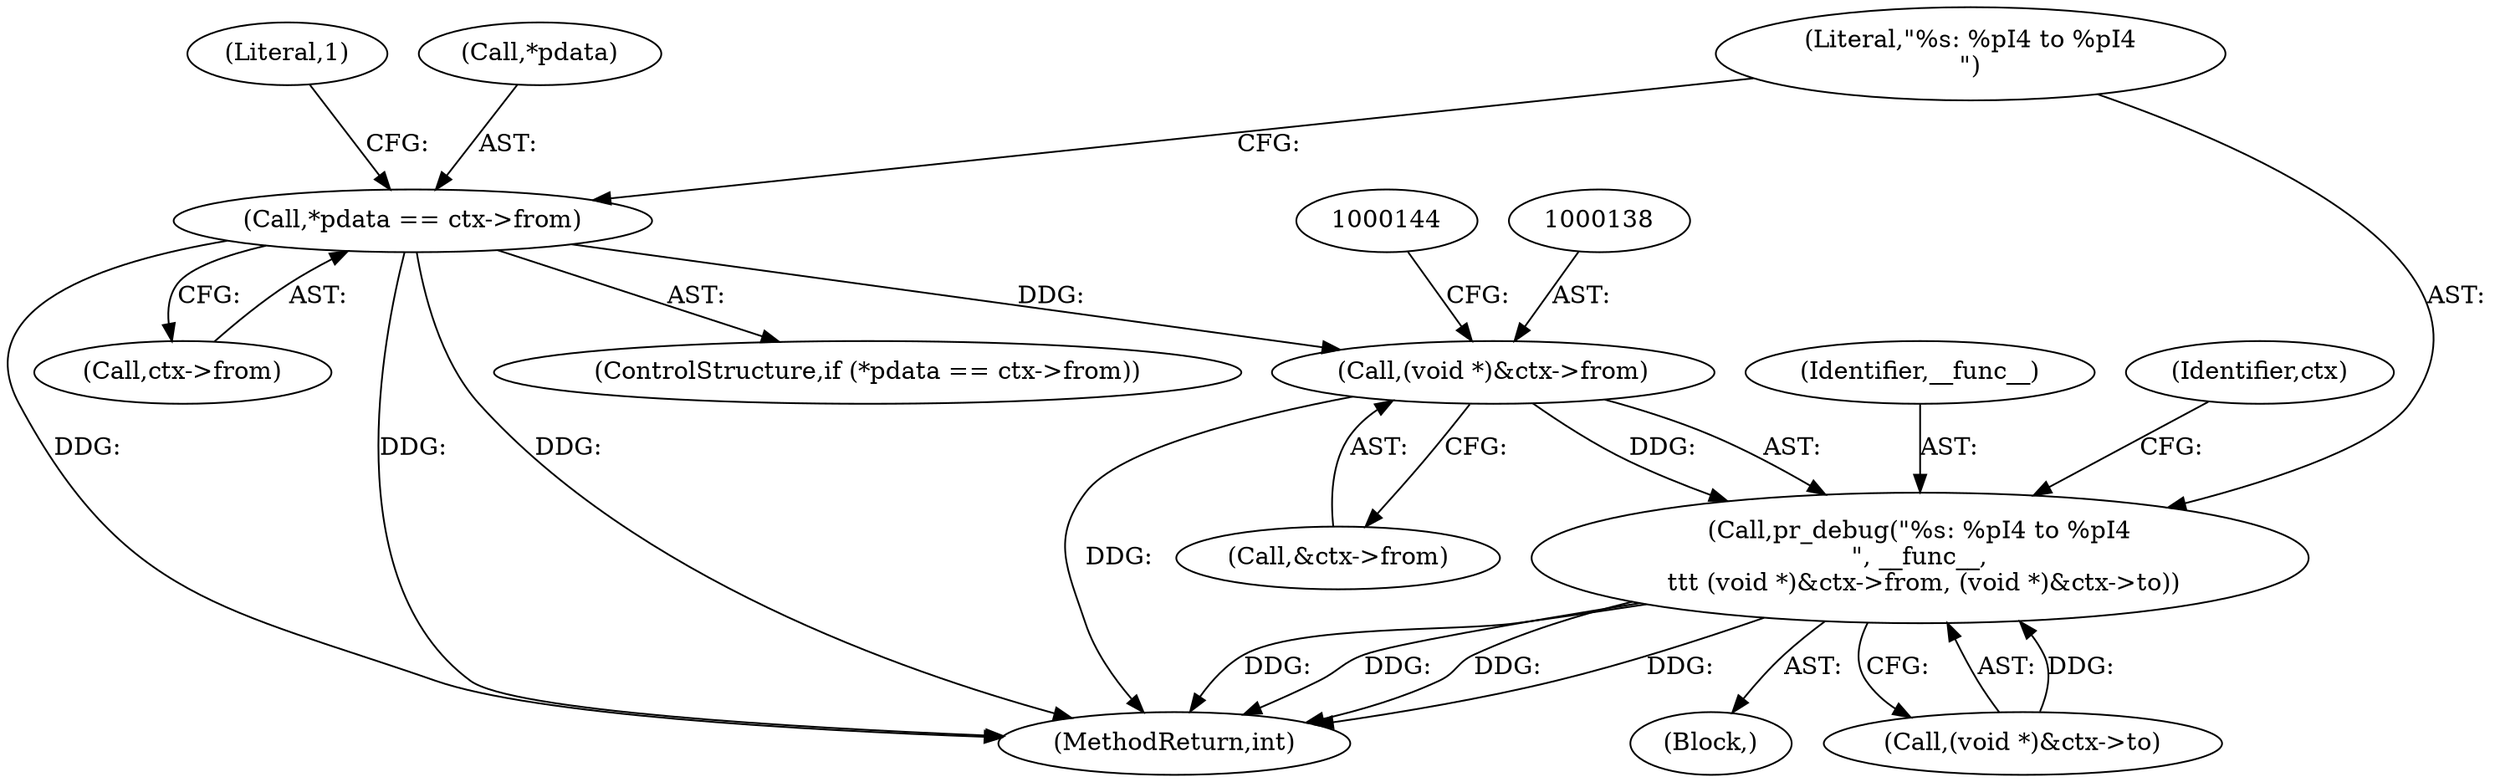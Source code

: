 digraph "0_linux_c4c07b4d6fa1f11880eab8e076d3d060ef3f55fc@pointer" {
"1000127" [label="(Call,*pdata == ctx->from)"];
"1000137" [label="(Call,(void *)&ctx->from)"];
"1000134" [label="(Call,pr_debug(\"%s: %pI4 to %pI4\n\", __func__,\n \t\t\t (void *)&ctx->from, (void *)&ctx->to))"];
"1000139" [label="(Call,&ctx->from)"];
"1000133" [label="(Block,)"];
"1000134" [label="(Call,pr_debug(\"%s: %pI4 to %pI4\n\", __func__,\n \t\t\t (void *)&ctx->from, (void *)&ctx->to))"];
"1000126" [label="(ControlStructure,if (*pdata == ctx->from))"];
"1000170" [label="(Literal,1)"];
"1000171" [label="(MethodReturn,int)"];
"1000152" [label="(Identifier,ctx)"];
"1000127" [label="(Call,*pdata == ctx->from)"];
"1000128" [label="(Call,*pdata)"];
"1000137" [label="(Call,(void *)&ctx->from)"];
"1000143" [label="(Call,(void *)&ctx->to)"];
"1000136" [label="(Identifier,__func__)"];
"1000135" [label="(Literal,\"%s: %pI4 to %pI4\n\")"];
"1000130" [label="(Call,ctx->from)"];
"1000127" -> "1000126"  [label="AST: "];
"1000127" -> "1000130"  [label="CFG: "];
"1000128" -> "1000127"  [label="AST: "];
"1000130" -> "1000127"  [label="AST: "];
"1000135" -> "1000127"  [label="CFG: "];
"1000170" -> "1000127"  [label="CFG: "];
"1000127" -> "1000171"  [label="DDG: "];
"1000127" -> "1000171"  [label="DDG: "];
"1000127" -> "1000171"  [label="DDG: "];
"1000127" -> "1000137"  [label="DDG: "];
"1000137" -> "1000134"  [label="AST: "];
"1000137" -> "1000139"  [label="CFG: "];
"1000138" -> "1000137"  [label="AST: "];
"1000139" -> "1000137"  [label="AST: "];
"1000144" -> "1000137"  [label="CFG: "];
"1000137" -> "1000171"  [label="DDG: "];
"1000137" -> "1000134"  [label="DDG: "];
"1000134" -> "1000133"  [label="AST: "];
"1000134" -> "1000143"  [label="CFG: "];
"1000135" -> "1000134"  [label="AST: "];
"1000136" -> "1000134"  [label="AST: "];
"1000143" -> "1000134"  [label="AST: "];
"1000152" -> "1000134"  [label="CFG: "];
"1000134" -> "1000171"  [label="DDG: "];
"1000134" -> "1000171"  [label="DDG: "];
"1000134" -> "1000171"  [label="DDG: "];
"1000134" -> "1000171"  [label="DDG: "];
"1000143" -> "1000134"  [label="DDG: "];
}
